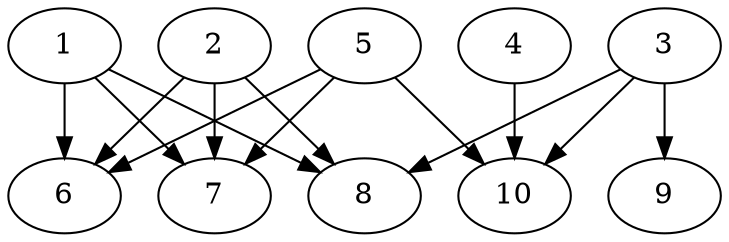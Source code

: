 // DAG automatically generated by daggen at Thu Oct  3 13:58:05 2019
// ./daggen --dot -n 10 --ccr 0.4 --fat 0.7 --regular 0.5 --density 0.6 --mindata 5242880 --maxdata 52428800 
digraph G {
  1 [size="114101760", alpha="0.07", expect_size="45640704"] 
  1 -> 6 [size ="45640704"]
  1 -> 7 [size ="45640704"]
  1 -> 8 [size ="45640704"]
  2 [size="49118720", alpha="0.04", expect_size="19647488"] 
  2 -> 6 [size ="19647488"]
  2 -> 7 [size ="19647488"]
  2 -> 8 [size ="19647488"]
  3 [size="118200320", alpha="0.15", expect_size="47280128"] 
  3 -> 8 [size ="47280128"]
  3 -> 9 [size ="47280128"]
  3 -> 10 [size ="47280128"]
  4 [size="118136320", alpha="0.13", expect_size="47254528"] 
  4 -> 10 [size ="47254528"]
  5 [size="40337920", alpha="0.14", expect_size="16135168"] 
  5 -> 6 [size ="16135168"]
  5 -> 7 [size ="16135168"]
  5 -> 10 [size ="16135168"]
  6 [size="121090560", alpha="0.09", expect_size="48436224"] 
  7 [size="46981120", alpha="0.09", expect_size="18792448"] 
  8 [size="13424640", alpha="0.01", expect_size="5369856"] 
  9 [size="109478400", alpha="0.07", expect_size="43791360"] 
  10 [size="129180160", alpha="0.19", expect_size="51672064"] 
}
